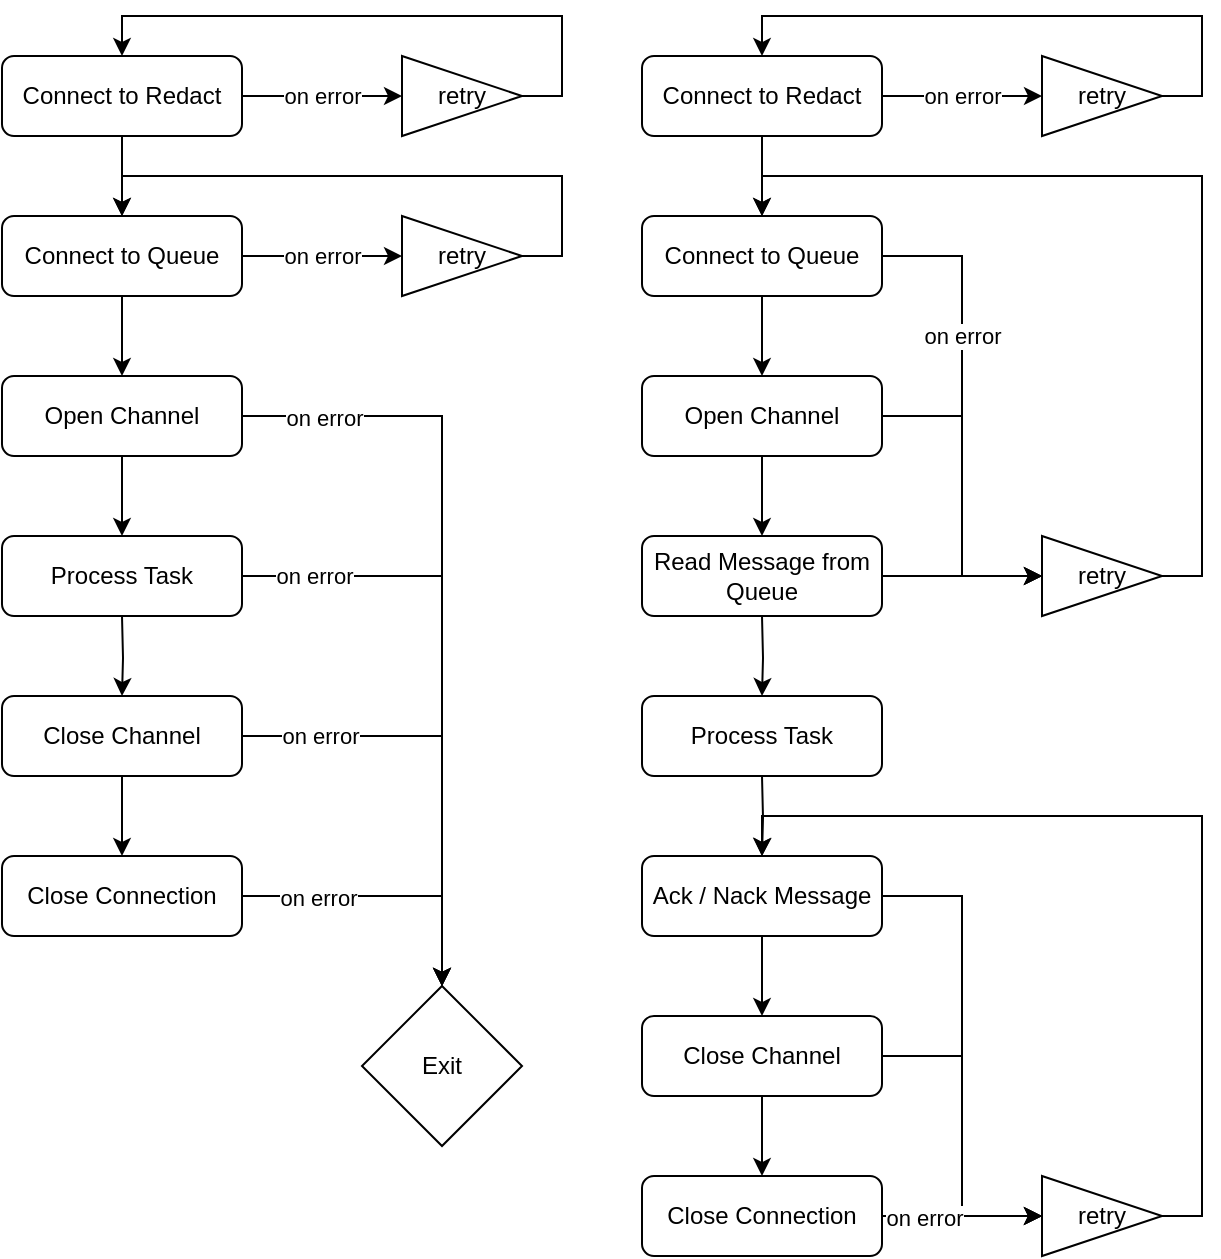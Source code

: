 <mxfile version="22.0.3" type="github">
  <diagram name="Page-1" id="P2JDlAfyErm9bTpG23yu">
    <mxGraphModel dx="1466" dy="853" grid="1" gridSize="10" guides="1" tooltips="1" connect="1" arrows="1" fold="1" page="1" pageScale="1" pageWidth="827" pageHeight="1169" math="0" shadow="0">
      <root>
        <mxCell id="0" />
        <mxCell id="1" parent="0" />
        <mxCell id="aUhzRwBXuVgVfVh50V0V-8" style="edgeStyle=orthogonalEdgeStyle;rounded=0;orthogonalLoop=1;jettySize=auto;html=1;entryX=0.5;entryY=0;entryDx=0;entryDy=0;" parent="1" source="aUhzRwBXuVgVfVh50V0V-1" target="aUhzRwBXuVgVfVh50V0V-2" edge="1">
          <mxGeometry relative="1" as="geometry" />
        </mxCell>
        <mxCell id="aUhzRwBXuVgVfVh50V0V-16" value="on error" style="edgeStyle=orthogonalEdgeStyle;rounded=0;orthogonalLoop=1;jettySize=auto;html=1;entryX=0;entryY=0.5;entryDx=0;entryDy=0;" parent="1" source="aUhzRwBXuVgVfVh50V0V-1" target="aUhzRwBXuVgVfVh50V0V-15" edge="1">
          <mxGeometry relative="1" as="geometry" />
        </mxCell>
        <mxCell id="aUhzRwBXuVgVfVh50V0V-1" value="Connect to Redact" style="rounded=1;whiteSpace=wrap;html=1;" parent="1" vertex="1">
          <mxGeometry x="80" y="80" width="120" height="40" as="geometry" />
        </mxCell>
        <mxCell id="aUhzRwBXuVgVfVh50V0V-9" style="edgeStyle=orthogonalEdgeStyle;rounded=0;orthogonalLoop=1;jettySize=auto;html=1;entryX=0.5;entryY=0;entryDx=0;entryDy=0;" parent="1" source="aUhzRwBXuVgVfVh50V0V-2" target="aUhzRwBXuVgVfVh50V0V-3" edge="1">
          <mxGeometry relative="1" as="geometry" />
        </mxCell>
        <mxCell id="aUhzRwBXuVgVfVh50V0V-19" value="on error" style="edgeStyle=orthogonalEdgeStyle;rounded=0;orthogonalLoop=1;jettySize=auto;html=1;" parent="1" source="aUhzRwBXuVgVfVh50V0V-2" target="aUhzRwBXuVgVfVh50V0V-18" edge="1">
          <mxGeometry relative="1" as="geometry" />
        </mxCell>
        <mxCell id="aUhzRwBXuVgVfVh50V0V-2" value="Connect to Queue" style="rounded=1;whiteSpace=wrap;html=1;" parent="1" vertex="1">
          <mxGeometry x="80" y="160" width="120" height="40" as="geometry" />
        </mxCell>
        <mxCell id="aUhzRwBXuVgVfVh50V0V-10" style="edgeStyle=orthogonalEdgeStyle;rounded=0;orthogonalLoop=1;jettySize=auto;html=1;entryX=0.5;entryY=0;entryDx=0;entryDy=0;" parent="1" source="aUhzRwBXuVgVfVh50V0V-3" edge="1">
          <mxGeometry relative="1" as="geometry">
            <mxPoint x="140" y="320" as="targetPoint" />
          </mxGeometry>
        </mxCell>
        <mxCell id="aUhzRwBXuVgVfVh50V0V-26" style="edgeStyle=orthogonalEdgeStyle;rounded=0;orthogonalLoop=1;jettySize=auto;html=1;entryX=0.5;entryY=0;entryDx=0;entryDy=0;" parent="1" source="aUhzRwBXuVgVfVh50V0V-3" target="aUhzRwBXuVgVfVh50V0V-14" edge="1">
          <mxGeometry relative="1" as="geometry" />
        </mxCell>
        <mxCell id="aUhzRwBXuVgVfVh50V0V-31" value="on error" style="edgeLabel;html=1;align=center;verticalAlign=middle;resizable=0;points=[];" parent="aUhzRwBXuVgVfVh50V0V-26" vertex="1" connectable="0">
          <mxGeometry x="-0.787" y="-1" relative="1" as="geometry">
            <mxPoint as="offset" />
          </mxGeometry>
        </mxCell>
        <mxCell id="aUhzRwBXuVgVfVh50V0V-3" value="Open Channel" style="rounded=1;whiteSpace=wrap;html=1;" parent="1" vertex="1">
          <mxGeometry x="80" y="240" width="120" height="40" as="geometry" />
        </mxCell>
        <mxCell id="aUhzRwBXuVgVfVh50V0V-11" style="edgeStyle=orthogonalEdgeStyle;rounded=0;orthogonalLoop=1;jettySize=auto;html=1;entryX=0.5;entryY=0;entryDx=0;entryDy=0;" parent="1" edge="1">
          <mxGeometry relative="1" as="geometry">
            <mxPoint x="220" y="360" as="sourcePoint" />
          </mxGeometry>
        </mxCell>
        <mxCell id="aUhzRwBXuVgVfVh50V0V-13" style="edgeStyle=orthogonalEdgeStyle;rounded=0;orthogonalLoop=1;jettySize=auto;html=1;entryX=0.5;entryY=0;entryDx=0;entryDy=0;" parent="1" source="aUhzRwBXuVgVfVh50V0V-5" target="aUhzRwBXuVgVfVh50V0V-6" edge="1">
          <mxGeometry relative="1" as="geometry" />
        </mxCell>
        <mxCell id="aUhzRwBXuVgVfVh50V0V-29" style="edgeStyle=orthogonalEdgeStyle;rounded=0;orthogonalLoop=1;jettySize=auto;html=1;" parent="1" source="aUhzRwBXuVgVfVh50V0V-5" target="aUhzRwBXuVgVfVh50V0V-14" edge="1">
          <mxGeometry relative="1" as="geometry" />
        </mxCell>
        <mxCell id="aUhzRwBXuVgVfVh50V0V-33" value="on error" style="edgeLabel;html=1;align=center;verticalAlign=middle;resizable=0;points=[];" parent="aUhzRwBXuVgVfVh50V0V-29" vertex="1" connectable="0">
          <mxGeometry x="-0.653" relative="1" as="geometry">
            <mxPoint as="offset" />
          </mxGeometry>
        </mxCell>
        <mxCell id="aUhzRwBXuVgVfVh50V0V-5" value="Close Channel" style="rounded=1;whiteSpace=wrap;html=1;" parent="1" vertex="1">
          <mxGeometry x="80" y="400" width="120" height="40" as="geometry" />
        </mxCell>
        <mxCell id="aUhzRwBXuVgVfVh50V0V-30" style="edgeStyle=orthogonalEdgeStyle;rounded=0;orthogonalLoop=1;jettySize=auto;html=1;" parent="1" source="aUhzRwBXuVgVfVh50V0V-6" target="aUhzRwBXuVgVfVh50V0V-14" edge="1">
          <mxGeometry relative="1" as="geometry" />
        </mxCell>
        <mxCell id="aUhzRwBXuVgVfVh50V0V-34" value="on error" style="edgeLabel;html=1;align=center;verticalAlign=middle;resizable=0;points=[];" parent="aUhzRwBXuVgVfVh50V0V-30" vertex="1" connectable="0">
          <mxGeometry x="-0.476" y="-1" relative="1" as="geometry">
            <mxPoint as="offset" />
          </mxGeometry>
        </mxCell>
        <mxCell id="aUhzRwBXuVgVfVh50V0V-6" value="Close Connection" style="rounded=1;whiteSpace=wrap;html=1;" parent="1" vertex="1">
          <mxGeometry x="80" y="480" width="120" height="40" as="geometry" />
        </mxCell>
        <mxCell id="aUhzRwBXuVgVfVh50V0V-12" style="edgeStyle=orthogonalEdgeStyle;rounded=0;orthogonalLoop=1;jettySize=auto;html=1;entryX=0.5;entryY=0;entryDx=0;entryDy=0;" parent="1" target="aUhzRwBXuVgVfVh50V0V-5" edge="1">
          <mxGeometry relative="1" as="geometry">
            <mxPoint x="140" y="360" as="sourcePoint" />
          </mxGeometry>
        </mxCell>
        <mxCell id="aUhzRwBXuVgVfVh50V0V-14" value="Exit" style="rhombus;whiteSpace=wrap;html=1;" parent="1" vertex="1">
          <mxGeometry x="260" y="545" width="80" height="80" as="geometry" />
        </mxCell>
        <mxCell id="aUhzRwBXuVgVfVh50V0V-17" style="edgeStyle=orthogonalEdgeStyle;rounded=0;orthogonalLoop=1;jettySize=auto;html=1;entryX=0.5;entryY=0;entryDx=0;entryDy=0;" parent="1" source="aUhzRwBXuVgVfVh50V0V-15" target="aUhzRwBXuVgVfVh50V0V-1" edge="1">
          <mxGeometry relative="1" as="geometry">
            <Array as="points">
              <mxPoint x="360" y="100" />
              <mxPoint x="360" y="60" />
              <mxPoint x="140" y="60" />
            </Array>
          </mxGeometry>
        </mxCell>
        <mxCell id="aUhzRwBXuVgVfVh50V0V-15" value="retry" style="triangle;whiteSpace=wrap;html=1;" parent="1" vertex="1">
          <mxGeometry x="280" y="80" width="60" height="40" as="geometry" />
        </mxCell>
        <mxCell id="aUhzRwBXuVgVfVh50V0V-20" style="edgeStyle=orthogonalEdgeStyle;rounded=0;orthogonalLoop=1;jettySize=auto;html=1;entryX=0.5;entryY=0;entryDx=0;entryDy=0;" parent="1" source="aUhzRwBXuVgVfVh50V0V-18" target="aUhzRwBXuVgVfVh50V0V-2" edge="1">
          <mxGeometry relative="1" as="geometry">
            <Array as="points">
              <mxPoint x="360" y="180" />
              <mxPoint x="360" y="140" />
              <mxPoint x="140" y="140" />
            </Array>
          </mxGeometry>
        </mxCell>
        <mxCell id="aUhzRwBXuVgVfVh50V0V-18" value="retry" style="triangle;whiteSpace=wrap;html=1;" parent="1" vertex="1">
          <mxGeometry x="280" y="160" width="60" height="40" as="geometry" />
        </mxCell>
        <mxCell id="aUhzRwBXuVgVfVh50V0V-90" style="edgeStyle=orthogonalEdgeStyle;rounded=0;orthogonalLoop=1;jettySize=auto;html=1;" parent="1" source="aUhzRwBXuVgVfVh50V0V-23" target="aUhzRwBXuVgVfVh50V0V-84" edge="1">
          <mxGeometry relative="1" as="geometry" />
        </mxCell>
        <mxCell id="aUhzRwBXuVgVfVh50V0V-23" value="Read Message from Queue" style="rounded=1;whiteSpace=wrap;html=1;" parent="1" vertex="1">
          <mxGeometry x="400" y="320" width="120" height="40" as="geometry" />
        </mxCell>
        <mxCell id="aUhzRwBXuVgVfVh50V0V-88" style="edgeStyle=orthogonalEdgeStyle;rounded=0;orthogonalLoop=1;jettySize=auto;html=1;entryX=0.5;entryY=0;entryDx=0;entryDy=0;" parent="1" target="aUhzRwBXuVgVfVh50V0V-87" edge="1">
          <mxGeometry relative="1" as="geometry">
            <mxPoint x="460" y="360" as="sourcePoint" />
          </mxGeometry>
        </mxCell>
        <mxCell id="aUhzRwBXuVgVfVh50V0V-28" style="edgeStyle=orthogonalEdgeStyle;rounded=0;orthogonalLoop=1;jettySize=auto;html=1;" parent="1" source="aUhzRwBXuVgVfVh50V0V-25" target="aUhzRwBXuVgVfVh50V0V-14" edge="1">
          <mxGeometry relative="1" as="geometry" />
        </mxCell>
        <mxCell id="aUhzRwBXuVgVfVh50V0V-32" value="on error" style="edgeLabel;html=1;align=center;verticalAlign=middle;resizable=0;points=[];" parent="aUhzRwBXuVgVfVh50V0V-28" vertex="1" connectable="0">
          <mxGeometry x="-0.764" relative="1" as="geometry">
            <mxPoint as="offset" />
          </mxGeometry>
        </mxCell>
        <mxCell id="aUhzRwBXuVgVfVh50V0V-25" value="Process Task" style="rounded=1;whiteSpace=wrap;html=1;" parent="1" vertex="1">
          <mxGeometry x="80" y="320" width="120" height="40" as="geometry" />
        </mxCell>
        <mxCell id="aUhzRwBXuVgVfVh50V0V-62" style="edgeStyle=orthogonalEdgeStyle;rounded=0;orthogonalLoop=1;jettySize=auto;html=1;entryX=0.5;entryY=0;entryDx=0;entryDy=0;" parent="1" source="aUhzRwBXuVgVfVh50V0V-64" target="aUhzRwBXuVgVfVh50V0V-67" edge="1">
          <mxGeometry relative="1" as="geometry" />
        </mxCell>
        <mxCell id="aUhzRwBXuVgVfVh50V0V-63" value="on error" style="edgeStyle=orthogonalEdgeStyle;rounded=0;orthogonalLoop=1;jettySize=auto;html=1;entryX=0;entryY=0.5;entryDx=0;entryDy=0;" parent="1" source="aUhzRwBXuVgVfVh50V0V-64" target="aUhzRwBXuVgVfVh50V0V-82" edge="1">
          <mxGeometry relative="1" as="geometry" />
        </mxCell>
        <mxCell id="aUhzRwBXuVgVfVh50V0V-64" value="Connect to Redact" style="rounded=1;whiteSpace=wrap;html=1;" parent="1" vertex="1">
          <mxGeometry x="400" y="80" width="120" height="40" as="geometry" />
        </mxCell>
        <mxCell id="aUhzRwBXuVgVfVh50V0V-65" style="edgeStyle=orthogonalEdgeStyle;rounded=0;orthogonalLoop=1;jettySize=auto;html=1;entryX=0.5;entryY=0;entryDx=0;entryDy=0;" parent="1" source="aUhzRwBXuVgVfVh50V0V-67" target="aUhzRwBXuVgVfVh50V0V-71" edge="1">
          <mxGeometry relative="1" as="geometry" />
        </mxCell>
        <mxCell id="aUhzRwBXuVgVfVh50V0V-66" value="on error" style="edgeStyle=orthogonalEdgeStyle;rounded=0;orthogonalLoop=1;jettySize=auto;html=1;" parent="1" source="aUhzRwBXuVgVfVh50V0V-67" target="aUhzRwBXuVgVfVh50V0V-84" edge="1">
          <mxGeometry x="-0.333" relative="1" as="geometry">
            <Array as="points">
              <mxPoint x="560" y="180" />
              <mxPoint x="560" y="340" />
            </Array>
            <mxPoint as="offset" />
          </mxGeometry>
        </mxCell>
        <mxCell id="aUhzRwBXuVgVfVh50V0V-67" value="Connect to Queue" style="rounded=1;whiteSpace=wrap;html=1;" parent="1" vertex="1">
          <mxGeometry x="400" y="160" width="120" height="40" as="geometry" />
        </mxCell>
        <mxCell id="aUhzRwBXuVgVfVh50V0V-68" style="edgeStyle=orthogonalEdgeStyle;rounded=0;orthogonalLoop=1;jettySize=auto;html=1;entryX=0.5;entryY=0;entryDx=0;entryDy=0;" parent="1" source="aUhzRwBXuVgVfVh50V0V-71" edge="1">
          <mxGeometry relative="1" as="geometry">
            <mxPoint x="460" y="320" as="targetPoint" />
          </mxGeometry>
        </mxCell>
        <mxCell id="aUhzRwBXuVgVfVh50V0V-89" style="edgeStyle=orthogonalEdgeStyle;rounded=0;orthogonalLoop=1;jettySize=auto;html=1;" parent="1" source="aUhzRwBXuVgVfVh50V0V-71" target="aUhzRwBXuVgVfVh50V0V-84" edge="1">
          <mxGeometry relative="1" as="geometry">
            <Array as="points">
              <mxPoint x="560" y="260" />
              <mxPoint x="560" y="340" />
            </Array>
          </mxGeometry>
        </mxCell>
        <mxCell id="aUhzRwBXuVgVfVh50V0V-71" value="Open Channel" style="rounded=1;whiteSpace=wrap;html=1;" parent="1" vertex="1">
          <mxGeometry x="400" y="240" width="120" height="40" as="geometry" />
        </mxCell>
        <mxCell id="aUhzRwBXuVgVfVh50V0V-72" style="edgeStyle=orthogonalEdgeStyle;rounded=0;orthogonalLoop=1;jettySize=auto;html=1;entryX=0.5;entryY=0;entryDx=0;entryDy=0;" parent="1" source="aUhzRwBXuVgVfVh50V0V-75" target="aUhzRwBXuVgVfVh50V0V-78" edge="1">
          <mxGeometry relative="1" as="geometry" />
        </mxCell>
        <mxCell id="32IFxJGsIEL3ZM-84wWr-7" style="edgeStyle=orthogonalEdgeStyle;rounded=0;orthogonalLoop=1;jettySize=auto;html=1;entryX=0;entryY=0.5;entryDx=0;entryDy=0;" edge="1" parent="1" source="aUhzRwBXuVgVfVh50V0V-75" target="32IFxJGsIEL3ZM-84wWr-3">
          <mxGeometry relative="1" as="geometry" />
        </mxCell>
        <mxCell id="aUhzRwBXuVgVfVh50V0V-75" value="Close Channel" style="rounded=1;whiteSpace=wrap;html=1;" parent="1" vertex="1">
          <mxGeometry x="400" y="560" width="120" height="40" as="geometry" />
        </mxCell>
        <mxCell id="aUhzRwBXuVgVfVh50V0V-78" value="Close Connection" style="rounded=1;whiteSpace=wrap;html=1;" parent="1" vertex="1">
          <mxGeometry x="400" y="640" width="120" height="40" as="geometry" />
        </mxCell>
        <mxCell id="aUhzRwBXuVgVfVh50V0V-79" style="edgeStyle=orthogonalEdgeStyle;rounded=0;orthogonalLoop=1;jettySize=auto;html=1;entryX=0.5;entryY=0;entryDx=0;entryDy=0;" parent="1" target="aUhzRwBXuVgVfVh50V0V-75" edge="1" source="32IFxJGsIEL3ZM-84wWr-1">
          <mxGeometry relative="1" as="geometry">
            <mxPoint x="460" y="440" as="sourcePoint" />
          </mxGeometry>
        </mxCell>
        <mxCell id="aUhzRwBXuVgVfVh50V0V-81" style="edgeStyle=orthogonalEdgeStyle;rounded=0;orthogonalLoop=1;jettySize=auto;html=1;entryX=0.5;entryY=0;entryDx=0;entryDy=0;" parent="1" source="aUhzRwBXuVgVfVh50V0V-82" target="aUhzRwBXuVgVfVh50V0V-64" edge="1">
          <mxGeometry relative="1" as="geometry">
            <Array as="points">
              <mxPoint x="680" y="100" />
              <mxPoint x="680" y="60" />
              <mxPoint x="460" y="60" />
            </Array>
          </mxGeometry>
        </mxCell>
        <mxCell id="aUhzRwBXuVgVfVh50V0V-82" value="retry" style="triangle;whiteSpace=wrap;html=1;" parent="1" vertex="1">
          <mxGeometry x="600" y="80" width="60" height="40" as="geometry" />
        </mxCell>
        <mxCell id="aUhzRwBXuVgVfVh50V0V-83" style="edgeStyle=orthogonalEdgeStyle;rounded=0;orthogonalLoop=1;jettySize=auto;html=1;entryX=0.5;entryY=0;entryDx=0;entryDy=0;" parent="1" source="aUhzRwBXuVgVfVh50V0V-84" target="aUhzRwBXuVgVfVh50V0V-67" edge="1">
          <mxGeometry relative="1" as="geometry">
            <Array as="points">
              <mxPoint x="680" y="340" />
              <mxPoint x="680" y="140" />
              <mxPoint x="460" y="140" />
            </Array>
          </mxGeometry>
        </mxCell>
        <mxCell id="aUhzRwBXuVgVfVh50V0V-84" value="retry" style="triangle;whiteSpace=wrap;html=1;" parent="1" vertex="1">
          <mxGeometry x="600" y="320" width="60" height="40" as="geometry" />
        </mxCell>
        <mxCell id="aUhzRwBXuVgVfVh50V0V-87" value="Process Task" style="rounded=1;whiteSpace=wrap;html=1;" parent="1" vertex="1">
          <mxGeometry x="400" y="400" width="120" height="40" as="geometry" />
        </mxCell>
        <mxCell id="32IFxJGsIEL3ZM-84wWr-2" value="" style="edgeStyle=orthogonalEdgeStyle;rounded=0;orthogonalLoop=1;jettySize=auto;html=1;entryX=0.5;entryY=0;entryDx=0;entryDy=0;" edge="1" parent="1" target="32IFxJGsIEL3ZM-84wWr-1">
          <mxGeometry relative="1" as="geometry">
            <mxPoint x="460" y="440" as="sourcePoint" />
            <mxPoint x="460" y="560" as="targetPoint" />
          </mxGeometry>
        </mxCell>
        <mxCell id="32IFxJGsIEL3ZM-84wWr-9" style="edgeStyle=orthogonalEdgeStyle;rounded=0;orthogonalLoop=1;jettySize=auto;html=1;entryX=0;entryY=0.5;entryDx=0;entryDy=0;" edge="1" parent="1" source="32IFxJGsIEL3ZM-84wWr-1" target="32IFxJGsIEL3ZM-84wWr-3">
          <mxGeometry relative="1" as="geometry" />
        </mxCell>
        <mxCell id="32IFxJGsIEL3ZM-84wWr-1" value="Ack / Nack Message" style="rounded=1;whiteSpace=wrap;html=1;" vertex="1" parent="1">
          <mxGeometry x="400" y="480" width="120" height="40" as="geometry" />
        </mxCell>
        <mxCell id="32IFxJGsIEL3ZM-84wWr-4" value="" style="edgeStyle=orthogonalEdgeStyle;rounded=0;orthogonalLoop=1;jettySize=auto;html=1;" edge="1" parent="1" source="aUhzRwBXuVgVfVh50V0V-78" target="32IFxJGsIEL3ZM-84wWr-3">
          <mxGeometry relative="1" as="geometry">
            <mxPoint x="520" y="660" as="sourcePoint" />
            <mxPoint x="680" y="705" as="targetPoint" />
          </mxGeometry>
        </mxCell>
        <mxCell id="32IFxJGsIEL3ZM-84wWr-5" value="on error" style="edgeLabel;html=1;align=center;verticalAlign=middle;resizable=0;points=[];" vertex="1" connectable="0" parent="32IFxJGsIEL3ZM-84wWr-4">
          <mxGeometry x="-0.476" y="-1" relative="1" as="geometry">
            <mxPoint as="offset" />
          </mxGeometry>
        </mxCell>
        <mxCell id="32IFxJGsIEL3ZM-84wWr-6" style="edgeStyle=orthogonalEdgeStyle;rounded=0;orthogonalLoop=1;jettySize=auto;html=1;entryX=0.5;entryY=0;entryDx=0;entryDy=0;" edge="1" parent="1" source="32IFxJGsIEL3ZM-84wWr-3" target="32IFxJGsIEL3ZM-84wWr-1">
          <mxGeometry relative="1" as="geometry">
            <Array as="points">
              <mxPoint x="680" y="660" />
              <mxPoint x="680" y="460" />
              <mxPoint x="460" y="460" />
            </Array>
          </mxGeometry>
        </mxCell>
        <mxCell id="32IFxJGsIEL3ZM-84wWr-3" value="retry" style="triangle;whiteSpace=wrap;html=1;" vertex="1" parent="1">
          <mxGeometry x="600" y="640" width="60" height="40" as="geometry" />
        </mxCell>
      </root>
    </mxGraphModel>
  </diagram>
</mxfile>
